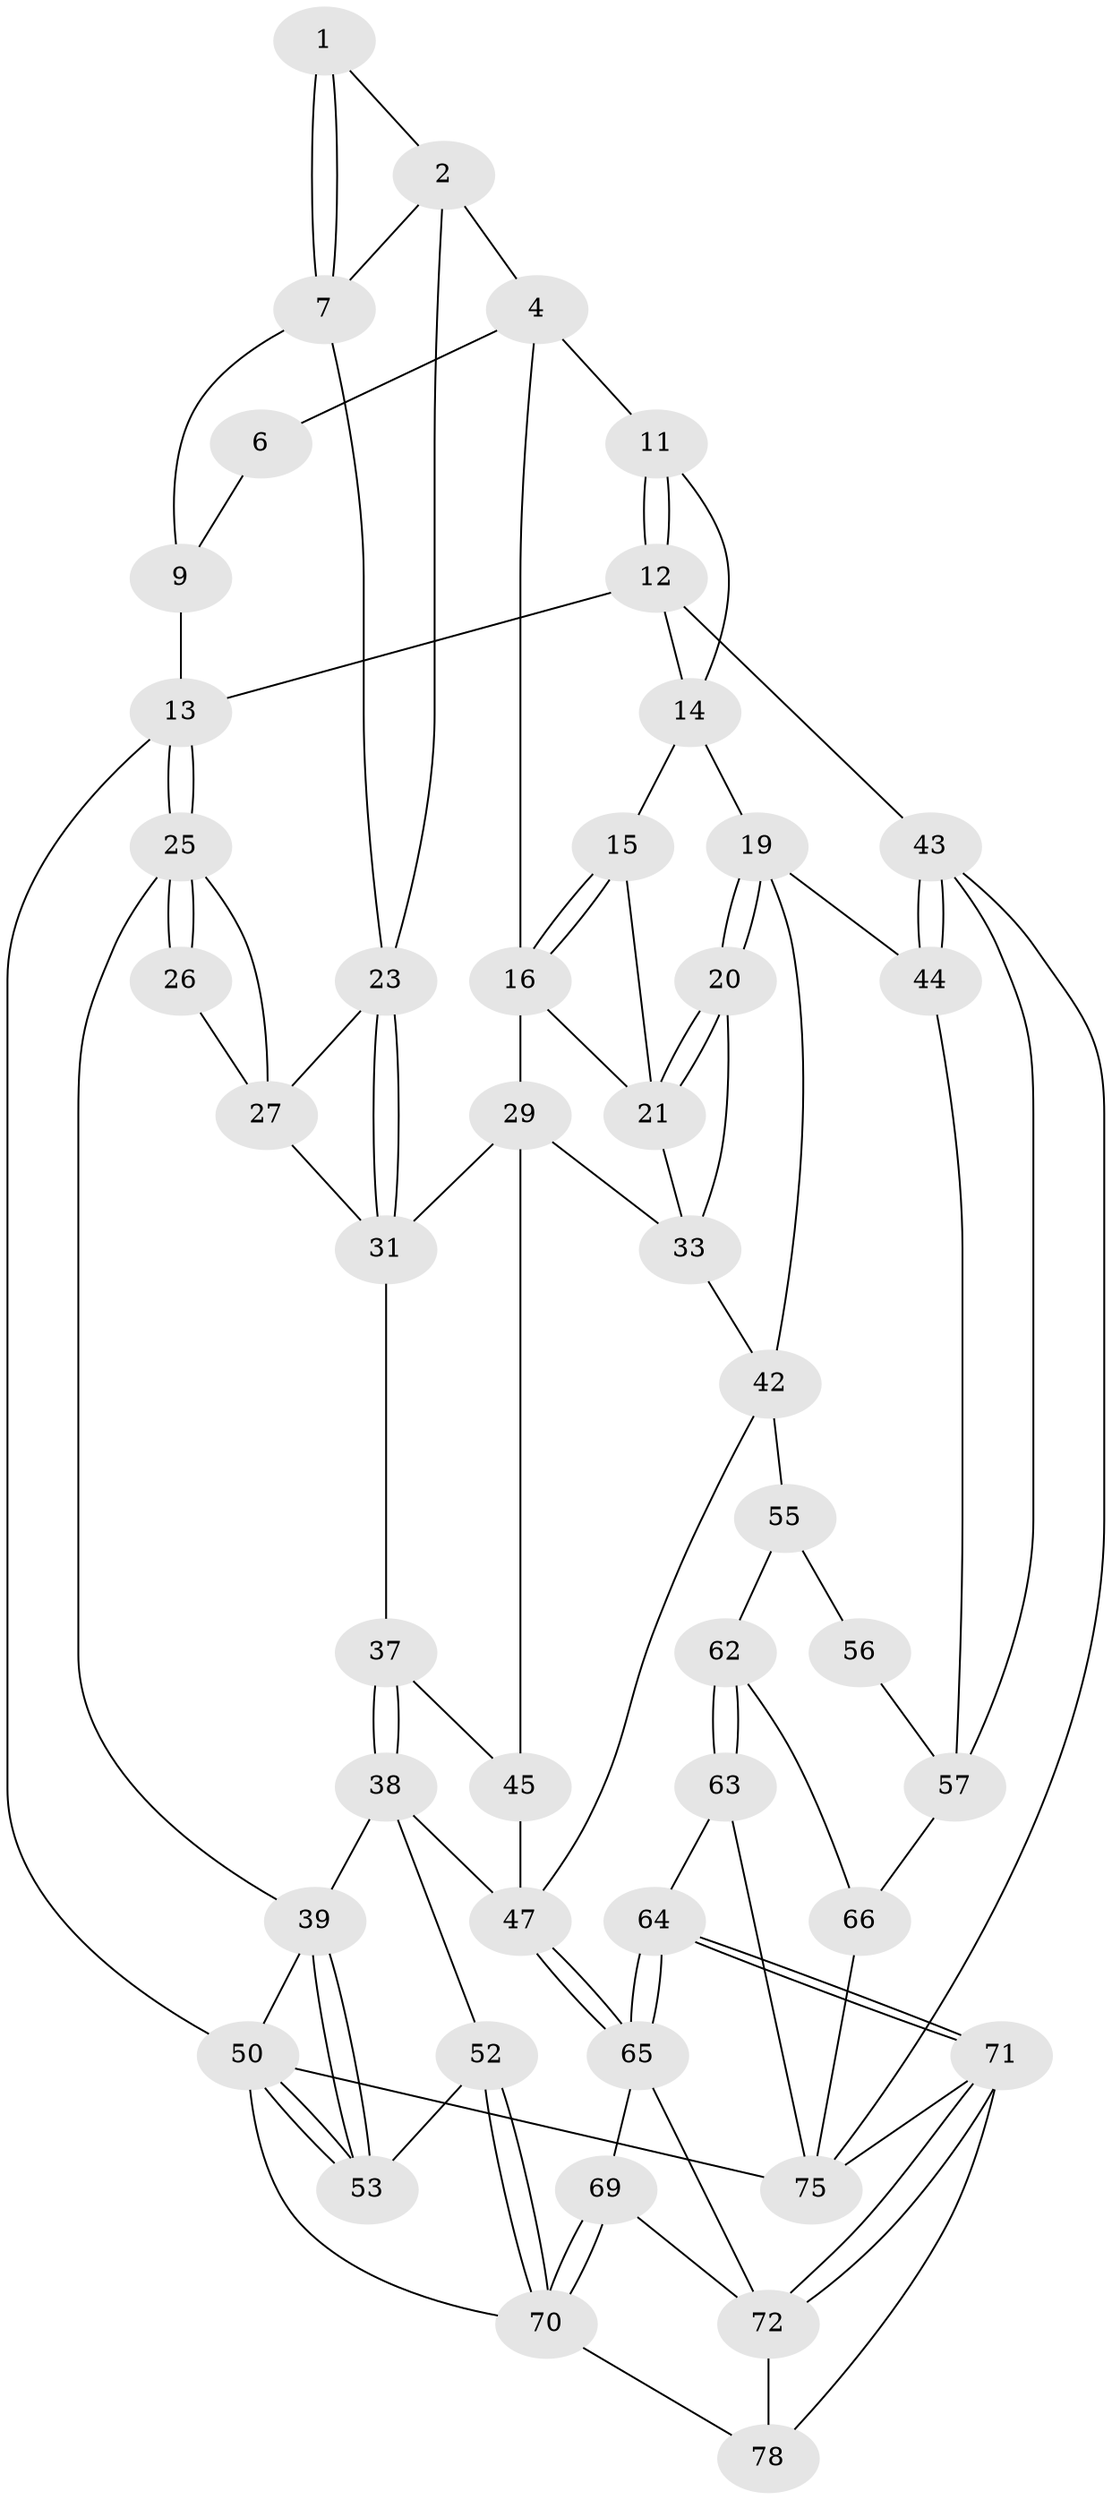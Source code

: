 // original degree distribution, {3: 0.06329113924050633, 4: 0.20253164556962025, 5: 0.4936708860759494, 6: 0.24050632911392406}
// Generated by graph-tools (version 1.1) at 2025/11/02/27/25 16:11:51]
// undirected, 47 vertices, 102 edges
graph export_dot {
graph [start="1"]
  node [color=gray90,style=filled];
  1 [pos="+0.16708793398224908+0"];
  2 [pos="+0.25648977648135896+0.07158327429125423",super="+3"];
  4 [pos="+0.49193859466951845+0",super="+5"];
  6 [pos="+0.1575248767588252+0"];
  7 [pos="+0.1773391441092042+0.07188693653868829",super="+8"];
  9 [pos="+0.062110261133640446+0.042231045533197335",super="+10"];
  11 [pos="+0.8866805008716037+0"];
  12 [pos="+1+0",super="+22"];
  13 [pos="+0+0"];
  14 [pos="+0.8589658312899873+0",super="+18"];
  15 [pos="+0.7921017950833146+0.024148058251572773"];
  16 [pos="+0.5408049971424529+0.05317224197329907",super="+17"];
  19 [pos="+0.8288261460594+0.2376088526472378",super="+41"];
  20 [pos="+0.7692651610566344+0.1970250649024073"];
  21 [pos="+0.7065071547968139+0.13618212184687806",super="+32"];
  23 [pos="+0.26639153723284736+0.20583985615173564",super="+24"];
  25 [pos="+0+0.0924547287533004",super="+35"];
  26 [pos="+0.04146910478864107+0.1242612036821047"];
  27 [pos="+0.0898847912335051+0.200682048242216",super="+28"];
  29 [pos="+0.4059842206342387+0.3386052124623339",super="+30"];
  31 [pos="+0.26810257029185225+0.21147440823876673",super="+36"];
  33 [pos="+0.6049466525171978+0.25495549145218505",super="+34"];
  37 [pos="+0.13312060970453338+0.4559280326471139"];
  38 [pos="+0.1322139196469373+0.45655784959203266",super="+49"];
  39 [pos="+0.043540446751727815+0.47743496069874386",super="+40"];
  42 [pos="+0.611479251709524+0.5049462644383763",super="+46"];
  43 [pos="+1+0.5406736285180905",super="+59"];
  44 [pos="+0.9907530992169299+0.5289066141890579",super="+54"];
  45 [pos="+0.20766776391024652+0.4481046914657054"];
  47 [pos="+0.4804235319328796+0.670432686341495",super="+48"];
  50 [pos="+0+0.8418146135462197",super="+51"];
  52 [pos="+0.14379860368674643+0.7788943584158838"];
  53 [pos="+0.09941475639879244+0.7596241152616927"];
  55 [pos="+0.6943043380217063+0.660945781981222",super="+61"];
  56 [pos="+0.8511457325714414+0.6783626053259466",super="+58"];
  57 [pos="+0.9156166735019561+0.7865685665189939",super="+60"];
  62 [pos="+0.7510571866030707+0.8571281939650366",super="+67"];
  63 [pos="+0.6698051276314013+0.9163670193574103"];
  64 [pos="+0.5072079554716407+0.7805547821551698"];
  65 [pos="+0.4794775676295961+0.6975700572188727",super="+68"];
  66 [pos="+0.9501240253207496+0.8940769128844471",super="+74"];
  69 [pos="+0.23827552204705996+0.8791708626060338"];
  70 [pos="+0.17577874959285594+0.8655143879680028",super="+73"];
  71 [pos="+0.4415104423871649+1",super="+79"];
  72 [pos="+0.33915616074286836+0.9204401510677813",super="+77"];
  75 [pos="+0.8072057620225368+1",super="+76"];
  78 [pos="+0.3551615713618019+1"];
  1 -- 2;
  1 -- 7;
  1 -- 7;
  2 -- 7;
  2 -- 4;
  2 -- 23;
  4 -- 11;
  4 -- 6;
  4 -- 16;
  6 -- 9;
  7 -- 9;
  7 -- 23;
  9 -- 13;
  11 -- 12;
  11 -- 12;
  11 -- 14;
  12 -- 13;
  12 -- 43 [weight=2];
  12 -- 14;
  13 -- 25;
  13 -- 25;
  13 -- 50;
  14 -- 15;
  14 -- 19;
  15 -- 16;
  15 -- 16;
  15 -- 21;
  16 -- 21;
  16 -- 29;
  19 -- 20;
  19 -- 20;
  19 -- 42;
  19 -- 44;
  20 -- 21;
  20 -- 21;
  20 -- 33;
  21 -- 33;
  23 -- 31;
  23 -- 31;
  23 -- 27;
  25 -- 26;
  25 -- 26;
  25 -- 27;
  25 -- 39;
  26 -- 27;
  27 -- 31;
  29 -- 33;
  29 -- 45;
  29 -- 31;
  31 -- 37;
  33 -- 42;
  37 -- 38;
  37 -- 38;
  37 -- 45;
  38 -- 39;
  38 -- 52;
  38 -- 47;
  39 -- 53;
  39 -- 53;
  39 -- 50;
  42 -- 47;
  42 -- 55;
  43 -- 44;
  43 -- 44;
  43 -- 57;
  43 -- 75;
  44 -- 57;
  45 -- 47;
  47 -- 65;
  47 -- 65;
  50 -- 53;
  50 -- 53;
  50 -- 75;
  50 -- 70;
  52 -- 53;
  52 -- 70;
  52 -- 70;
  55 -- 56 [weight=2];
  55 -- 62;
  56 -- 57;
  57 -- 66;
  62 -- 63;
  62 -- 63;
  62 -- 66 [weight=2];
  63 -- 64;
  63 -- 75;
  64 -- 65;
  64 -- 65;
  64 -- 71;
  64 -- 71;
  65 -- 72;
  65 -- 69;
  66 -- 75;
  69 -- 70;
  69 -- 70;
  69 -- 72;
  70 -- 78;
  71 -- 72;
  71 -- 72;
  71 -- 78;
  71 -- 75;
  72 -- 78;
}
